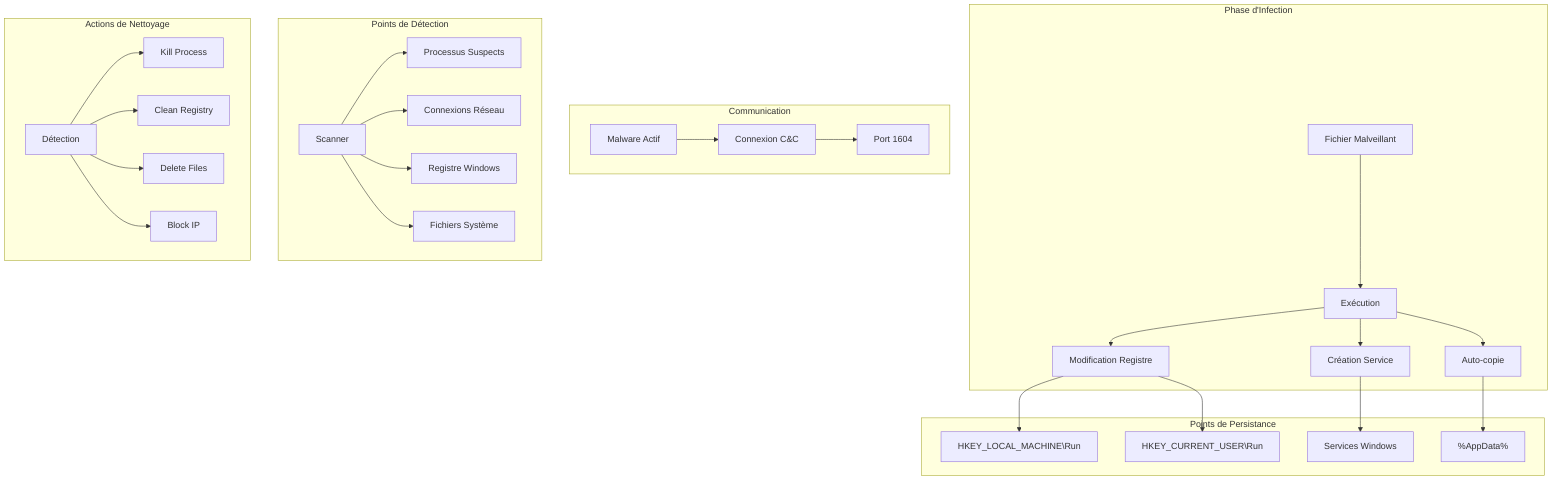 graph TD
    subgraph "Phase d'Infection"
        A[Fichier Malveillant] --> B[Exécution]
        B --> C[Auto-copie]
        B --> D[Modification Registre]
        B --> E[Création Service]
    end

    subgraph "Points de Persistance"
        D --> F[HKEY_LOCAL_MACHINE\Run]
        D --> G[HKEY_CURRENT_USER\Run]
        E --> H[Services Windows]
        C --> I[%AppData%]
    end

    subgraph "Communication"
        J[Malware Actif] --> K[Connexion C&C]
        K --> L[Port 1604]
    end

    subgraph "Points de Détection"
        M[Scanner] --> N[Processus Suspects]
        M --> O[Connexions Réseau]
        M --> P[Registre Windows]
        M --> Q[Fichiers Système]
    end

    subgraph "Actions de Nettoyage"
        R[Détection] --> S[Kill Process]
        R --> T[Clean Registry]
        R --> U[Delete Files]
        R --> V[Block IP]
    end